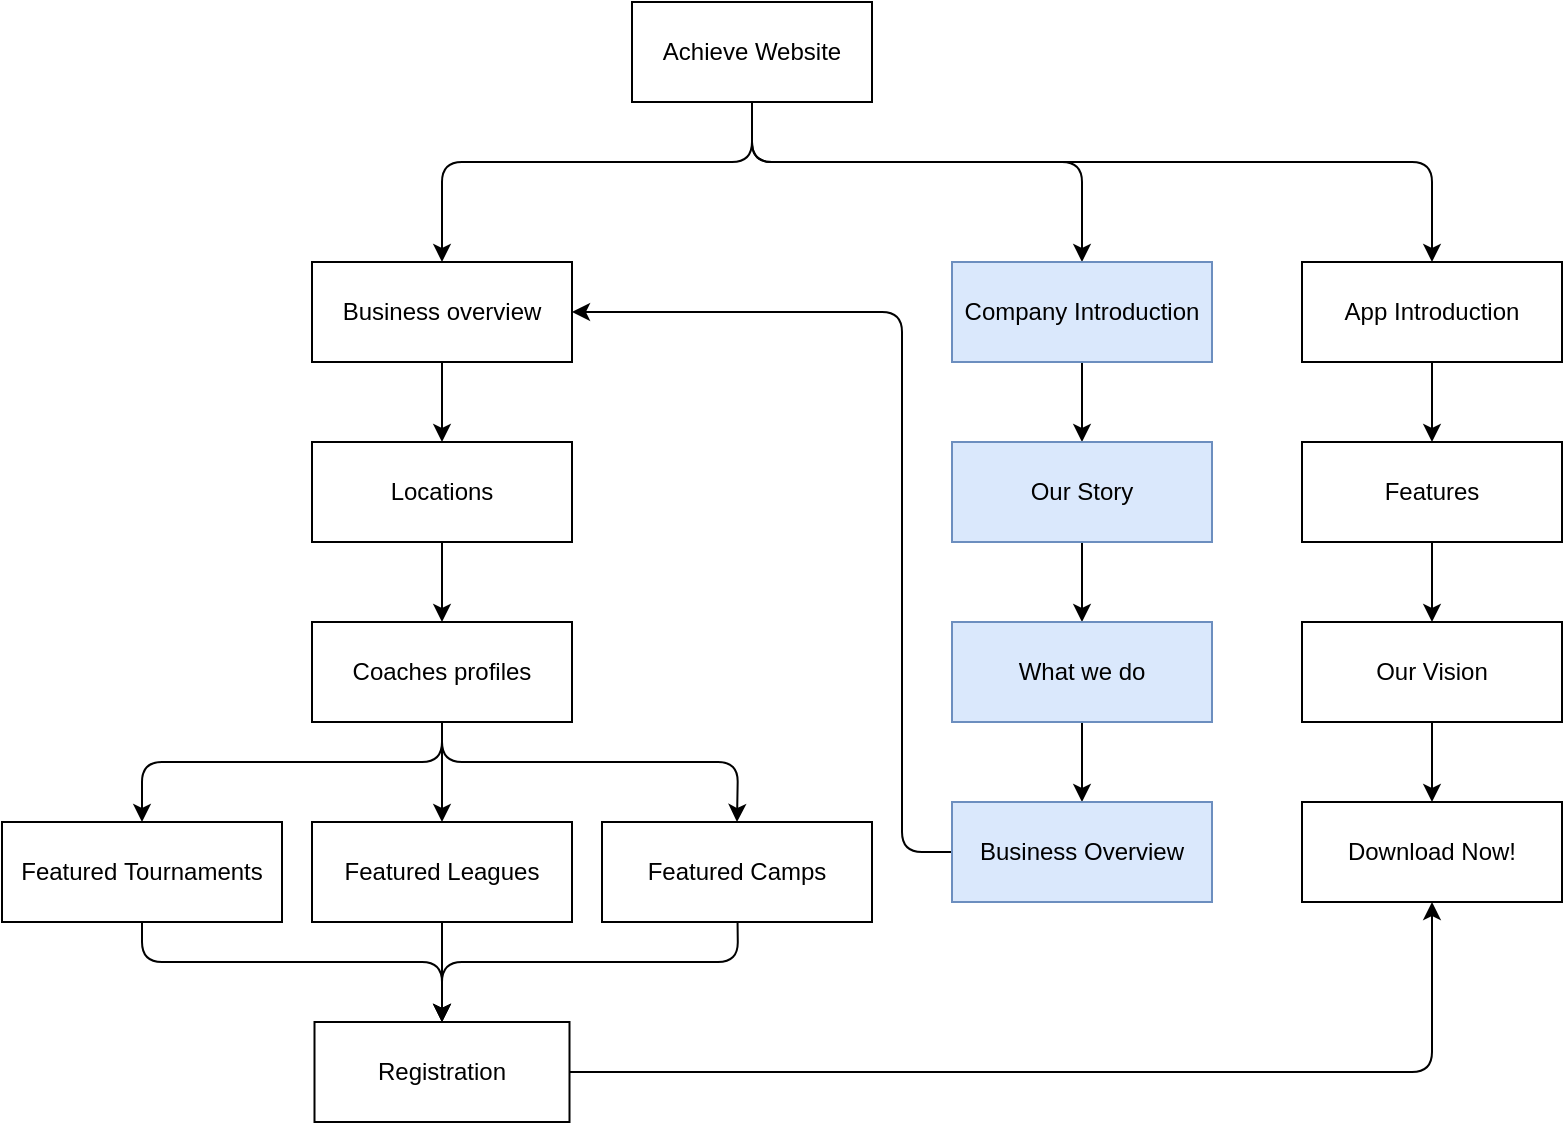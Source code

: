 <mxfile>
    <diagram name="Page-1" id="XgmuE4VAaeDLv6qO6fiV">
        <mxGraphModel dx="402" dy="445" grid="1" gridSize="10" guides="1" tooltips="1" connect="1" arrows="1" fold="1" page="1" pageScale="1" pageWidth="850" pageHeight="1100" math="0" shadow="0">
            <root>
                <mxCell id="0"/>
                <mxCell id="1" parent="0"/>
                <mxCell id="14" style="edgeStyle=none;html=1;entryX=0.5;entryY=0;entryDx=0;entryDy=0;" parent="1" source="NYroFSzBDLH6cLQlyDZB-1" target="13" edge="1">
                    <mxGeometry relative="1" as="geometry">
                        <Array as="points">
                            <mxPoint x="405" y="160"/>
                            <mxPoint x="745" y="160"/>
                        </Array>
                    </mxGeometry>
                </mxCell>
                <mxCell id="19" style="edgeStyle=none;html=1;entryX=0.5;entryY=0;entryDx=0;entryDy=0;" parent="1" source="NYroFSzBDLH6cLQlyDZB-1" target="18" edge="1">
                    <mxGeometry relative="1" as="geometry">
                        <Array as="points">
                            <mxPoint x="405" y="160"/>
                            <mxPoint x="250" y="160"/>
                        </Array>
                    </mxGeometry>
                </mxCell>
                <mxCell id="NYroFSzBDLH6cLQlyDZB-1" value="Achieve Website" style="rounded=0;whiteSpace=wrap;html=1;" parent="1" vertex="1">
                    <mxGeometry x="345" y="80" width="120" height="50" as="geometry"/>
                </mxCell>
                <mxCell id="42" style="edgeStyle=none;html=1;entryX=0.5;entryY=0;entryDx=0;entryDy=0;exitX=0.5;exitY=1;exitDx=0;exitDy=0;" parent="1" source="2" target="39" edge="1">
                    <mxGeometry relative="1" as="geometry">
                        <Array as="points">
                            <mxPoint x="100" y="560"/>
                            <mxPoint x="250" y="560"/>
                        </Array>
                    </mxGeometry>
                </mxCell>
                <mxCell id="2" value="&lt;span style=&quot;color: rgb(0, 0, 0);&quot;&gt;Featured&amp;nbsp;&lt;/span&gt;Tournaments" style="rounded=0;whiteSpace=wrap;html=1;" parent="1" vertex="1">
                    <mxGeometry x="30" y="490" width="140" height="50" as="geometry"/>
                </mxCell>
                <mxCell id="40" value="" style="edgeStyle=none;html=1;entryX=0.5;entryY=0;entryDx=0;entryDy=0;" parent="1" source="6" target="39" edge="1">
                    <mxGeometry relative="1" as="geometry">
                        <Array as="points">
                            <mxPoint x="398" y="560"/>
                            <mxPoint x="250" y="560"/>
                        </Array>
                    </mxGeometry>
                </mxCell>
                <mxCell id="6" value="Featured Camps" style="rounded=0;whiteSpace=wrap;html=1;" parent="1" vertex="1">
                    <mxGeometry x="330" y="490" width="135" height="50" as="geometry"/>
                </mxCell>
                <mxCell id="41" value="" style="edgeStyle=none;html=1;" parent="1" source="9" target="39" edge="1">
                    <mxGeometry relative="1" as="geometry"/>
                </mxCell>
                <mxCell id="9" value="Featured Leagues" style="rounded=0;whiteSpace=wrap;html=1;" parent="1" vertex="1">
                    <mxGeometry x="185" y="490" width="130" height="50" as="geometry"/>
                </mxCell>
                <mxCell id="11" value="" style="edgeStyle=none;html=1;exitX=0.5;exitY=1;exitDx=0;exitDy=0;entryX=0.5;entryY=0;entryDx=0;entryDy=0;" parent="1" source="NYroFSzBDLH6cLQlyDZB-1" target="12" edge="1">
                    <mxGeometry relative="1" as="geometry">
                        <mxPoint x="678" y="120" as="sourcePoint"/>
                        <Array as="points">
                            <mxPoint x="405" y="160"/>
                            <mxPoint x="570" y="160"/>
                        </Array>
                    </mxGeometry>
                </mxCell>
                <mxCell id="24" value="" style="edgeStyle=none;html=1;" parent="1" source="12" target="23" edge="1">
                    <mxGeometry relative="1" as="geometry"/>
                </mxCell>
                <mxCell id="12" value="Company Introduction" style="rounded=0;whiteSpace=wrap;html=1;fillColor=#dae8fc;strokeColor=#6c8ebf;" parent="1" vertex="1">
                    <mxGeometry x="505" y="210" width="130" height="50" as="geometry"/>
                </mxCell>
                <mxCell id="26" value="" style="edgeStyle=none;html=1;" parent="1" source="13" target="25" edge="1">
                    <mxGeometry relative="1" as="geometry"/>
                </mxCell>
                <mxCell id="13" value="App Introduction" style="rounded=0;whiteSpace=wrap;html=1;" parent="1" vertex="1">
                    <mxGeometry x="680" y="210" width="130" height="50" as="geometry"/>
                </mxCell>
                <mxCell id="37" value="" style="edgeStyle=none;html=1;" parent="1" source="18" target="36" edge="1">
                    <mxGeometry relative="1" as="geometry"/>
                </mxCell>
                <mxCell id="18" value="Business overview" style="rounded=0;whiteSpace=wrap;html=1;" parent="1" vertex="1">
                    <mxGeometry x="185" y="210" width="130" height="50" as="geometry"/>
                </mxCell>
                <mxCell id="28" value="" style="edgeStyle=none;html=1;" parent="1" source="23" target="27" edge="1">
                    <mxGeometry relative="1" as="geometry"/>
                </mxCell>
                <mxCell id="23" value="Our Story" style="rounded=0;whiteSpace=wrap;html=1;fillColor=#dae8fc;strokeColor=#6c8ebf;" parent="1" vertex="1">
                    <mxGeometry x="505" y="300" width="130" height="50" as="geometry"/>
                </mxCell>
                <mxCell id="32" value="" style="edgeStyle=none;html=1;" parent="1" source="25" target="31" edge="1">
                    <mxGeometry relative="1" as="geometry"/>
                </mxCell>
                <mxCell id="25" value="Features" style="rounded=0;whiteSpace=wrap;html=1;" parent="1" vertex="1">
                    <mxGeometry x="680" y="300" width="130" height="50" as="geometry"/>
                </mxCell>
                <mxCell id="30" value="" style="edgeStyle=none;html=1;" parent="1" source="27" target="29" edge="1">
                    <mxGeometry relative="1" as="geometry"/>
                </mxCell>
                <mxCell id="27" value="What we do" style="rounded=0;whiteSpace=wrap;html=1;fillColor=#dae8fc;strokeColor=#6c8ebf;" parent="1" vertex="1">
                    <mxGeometry x="505" y="390" width="130" height="50" as="geometry"/>
                </mxCell>
                <mxCell id="45" style="edgeStyle=none;html=1;exitX=0;exitY=0.5;exitDx=0;exitDy=0;entryX=1;entryY=0.5;entryDx=0;entryDy=0;" parent="1" source="29" target="18" edge="1">
                    <mxGeometry relative="1" as="geometry">
                        <Array as="points">
                            <mxPoint x="480" y="505"/>
                            <mxPoint x="480" y="235"/>
                        </Array>
                    </mxGeometry>
                </mxCell>
                <mxCell id="29" value="Business Overview" style="rounded=0;whiteSpace=wrap;html=1;fillColor=#dae8fc;strokeColor=#6c8ebf;" parent="1" vertex="1">
                    <mxGeometry x="505" y="480" width="130" height="50" as="geometry"/>
                </mxCell>
                <mxCell id="34" value="" style="edgeStyle=none;html=1;" parent="1" source="31" target="33" edge="1">
                    <mxGeometry relative="1" as="geometry"/>
                </mxCell>
                <mxCell id="31" value="Our Vision" style="rounded=0;whiteSpace=wrap;html=1;" parent="1" vertex="1">
                    <mxGeometry x="680" y="390" width="130" height="50" as="geometry"/>
                </mxCell>
                <mxCell id="33" value="Download Now!" style="rounded=0;whiteSpace=wrap;html=1;" parent="1" vertex="1">
                    <mxGeometry x="680" y="480" width="130" height="50" as="geometry"/>
                </mxCell>
                <mxCell id="47" value="" style="edgeStyle=none;html=1;" edge="1" parent="1" source="36" target="46">
                    <mxGeometry relative="1" as="geometry"/>
                </mxCell>
                <mxCell id="36" value="Locations" style="rounded=0;whiteSpace=wrap;html=1;" parent="1" vertex="1">
                    <mxGeometry x="185" y="300" width="130" height="50" as="geometry"/>
                </mxCell>
                <mxCell id="44" style="edgeStyle=none;html=1;entryX=0.5;entryY=1;entryDx=0;entryDy=0;" parent="1" source="39" target="33" edge="1">
                    <mxGeometry relative="1" as="geometry">
                        <Array as="points">
                            <mxPoint x="745" y="615"/>
                        </Array>
                    </mxGeometry>
                </mxCell>
                <mxCell id="39" value="Registration" style="rounded=0;whiteSpace=wrap;html=1;" parent="1" vertex="1">
                    <mxGeometry x="186.25" y="590" width="127.5" height="50" as="geometry"/>
                </mxCell>
                <mxCell id="48" value="" style="edgeStyle=none;html=1;" edge="1" parent="1" source="46" target="9">
                    <mxGeometry relative="1" as="geometry"/>
                </mxCell>
                <mxCell id="49" style="edgeStyle=none;html=1;entryX=0.5;entryY=0;entryDx=0;entryDy=0;" edge="1" parent="1" source="46" target="2">
                    <mxGeometry relative="1" as="geometry">
                        <Array as="points">
                            <mxPoint x="250" y="460"/>
                            <mxPoint x="100" y="460"/>
                        </Array>
                    </mxGeometry>
                </mxCell>
                <mxCell id="50" style="edgeStyle=none;html=1;entryX=0.5;entryY=0;entryDx=0;entryDy=0;" edge="1" parent="1" source="46" target="6">
                    <mxGeometry relative="1" as="geometry">
                        <Array as="points">
                            <mxPoint x="250" y="460"/>
                            <mxPoint x="398" y="460"/>
                        </Array>
                    </mxGeometry>
                </mxCell>
                <mxCell id="46" value="Coaches profiles" style="rounded=0;whiteSpace=wrap;html=1;" vertex="1" parent="1">
                    <mxGeometry x="185" y="390" width="130" height="50" as="geometry"/>
                </mxCell>
            </root>
        </mxGraphModel>
    </diagram>
</mxfile>